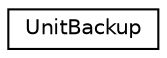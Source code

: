 digraph "Graphical Class Hierarchy"
{
 // LATEX_PDF_SIZE
  edge [fontname="Helvetica",fontsize="10",labelfontname="Helvetica",labelfontsize="10"];
  node [fontname="Helvetica",fontsize="10",shape=record];
  rankdir="LR";
  Node0 [label="UnitBackup",height=0.2,width=0.4,color="black", fillcolor="white", style="filled",URL="$classUnitBackup.html",tooltip="a UnitBackup class"];
}
